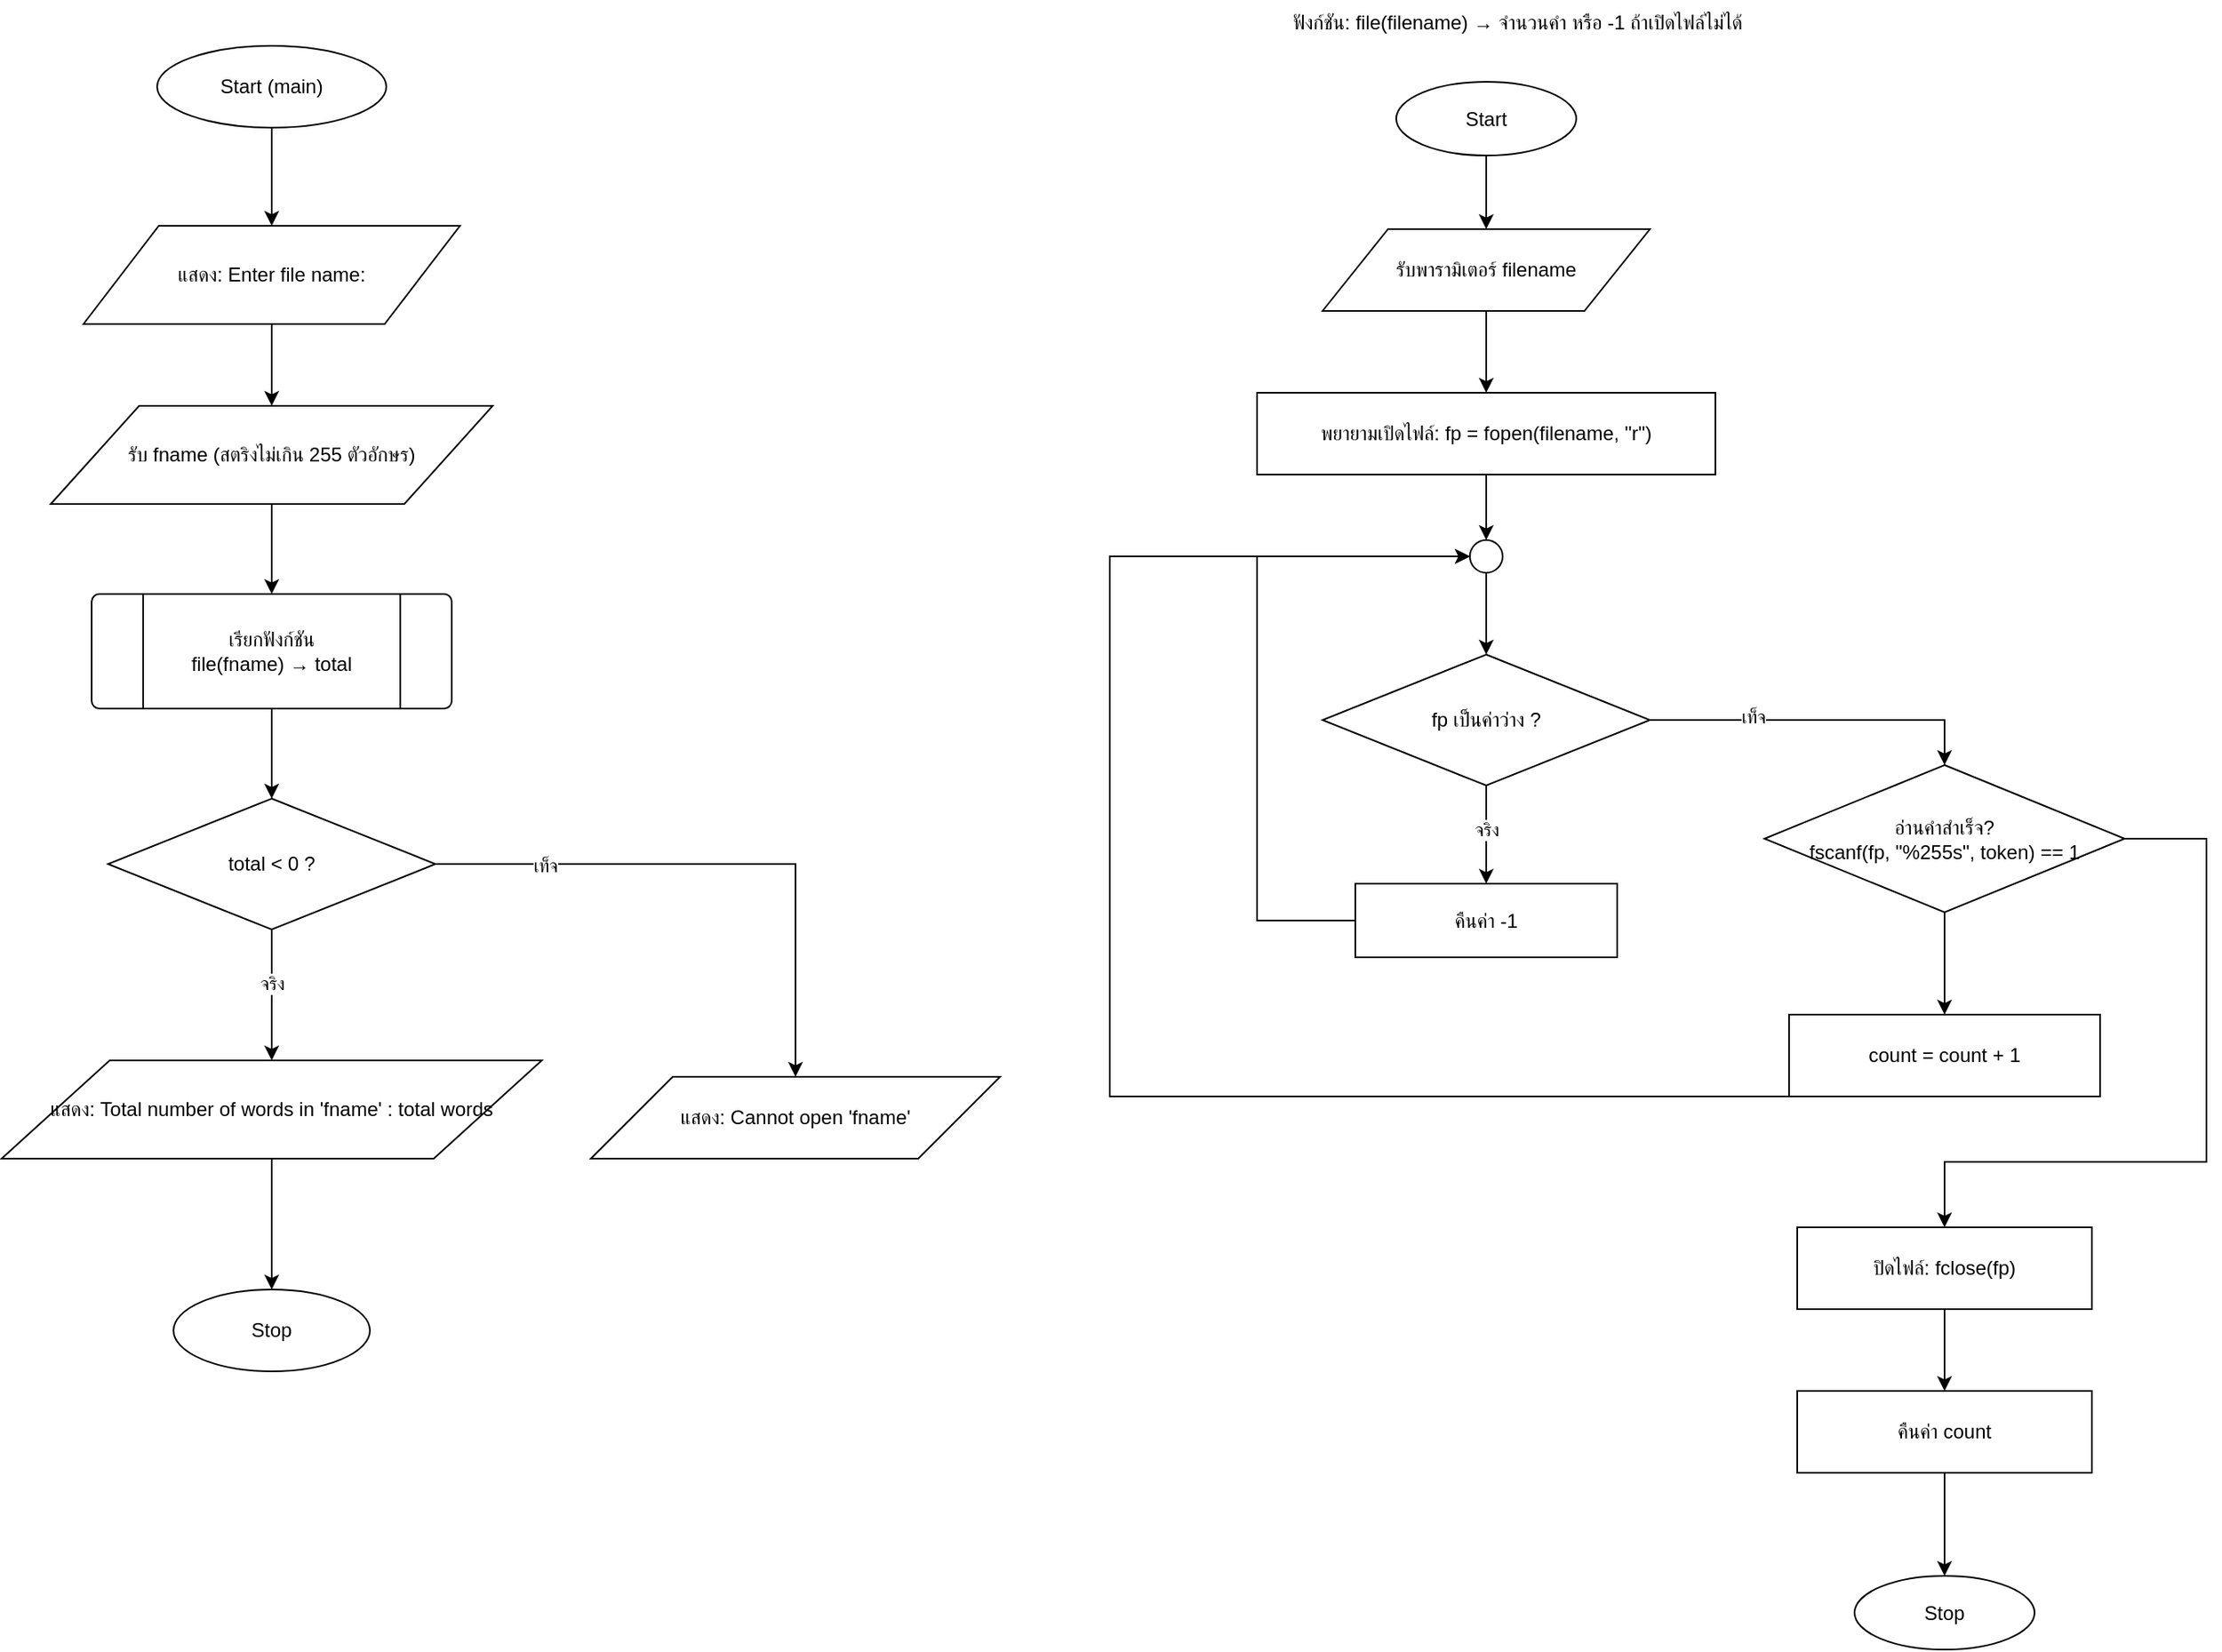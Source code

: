 <mxfile version="28.2.5">
  <diagram name="หน้า-1" id="MukuUHzkavWdLwYUhU_i">
    <mxGraphModel grid="1" page="1" gridSize="10" guides="1" tooltips="1" connect="1" arrows="1" fold="1" pageScale="1" pageWidth="827" pageHeight="1169" math="0" shadow="0">
      <root>
        <mxCell id="0" />
        <mxCell id="1" parent="0" />
        <mxCell id="BYfH4IzAzF9yDnXjIG6W-1" value="" style="edgeStyle=orthogonalEdgeStyle;rounded=0;orthogonalLoop=1;jettySize=auto;html=1;" edge="1" parent="1" source="BYfH4IzAzF9yDnXjIG6W-2" target="BYfH4IzAzF9yDnXjIG6W-4">
          <mxGeometry relative="1" as="geometry" />
        </mxCell>
        <mxCell id="BYfH4IzAzF9yDnXjIG6W-2" value="Start (main)" style="ellipse;whiteSpace=wrap;html=1;" vertex="1" parent="1">
          <mxGeometry x="245" y="128" width="140" height="50" as="geometry" />
        </mxCell>
        <mxCell id="BYfH4IzAzF9yDnXjIG6W-3" value="" style="edgeStyle=orthogonalEdgeStyle;rounded=0;orthogonalLoop=1;jettySize=auto;html=1;" edge="1" parent="1" source="BYfH4IzAzF9yDnXjIG6W-4" target="BYfH4IzAzF9yDnXjIG6W-6">
          <mxGeometry relative="1" as="geometry" />
        </mxCell>
        <mxCell id="BYfH4IzAzF9yDnXjIG6W-4" value="แสดง: Enter file name:" style="shape=parallelogram;perimeter=parallelogramPerimeter;whiteSpace=wrap;html=1;" vertex="1" parent="1">
          <mxGeometry x="200" y="238" width="230" height="60" as="geometry" />
        </mxCell>
        <mxCell id="BYfH4IzAzF9yDnXjIG6W-5" value="" style="edgeStyle=orthogonalEdgeStyle;rounded=0;orthogonalLoop=1;jettySize=auto;html=1;" edge="1" parent="1" source="BYfH4IzAzF9yDnXjIG6W-6" target="BYfH4IzAzF9yDnXjIG6W-8">
          <mxGeometry relative="1" as="geometry" />
        </mxCell>
        <mxCell id="BYfH4IzAzF9yDnXjIG6W-6" value="รับ fname (สตริงไม่เกิน 255 ตัวอักษร)" style="shape=parallelogram;perimeter=parallelogramPerimeter;whiteSpace=wrap;html=1;" vertex="1" parent="1">
          <mxGeometry x="180" y="348" width="270" height="60" as="geometry" />
        </mxCell>
        <mxCell id="BYfH4IzAzF9yDnXjIG6W-7" value="" style="edgeStyle=orthogonalEdgeStyle;rounded=0;orthogonalLoop=1;jettySize=auto;html=1;" edge="1" parent="1" source="BYfH4IzAzF9yDnXjIG6W-8" target="BYfH4IzAzF9yDnXjIG6W-11">
          <mxGeometry relative="1" as="geometry" />
        </mxCell>
        <mxCell id="BYfH4IzAzF9yDnXjIG6W-8" value="เรียกฟังก์ชัน&#xa;file(fname) → total" style="shape=mxgraph.flowchart.predefined_process;whiteSpace=wrap;html=1;" vertex="1" parent="1">
          <mxGeometry x="205" y="463" width="220" height="70" as="geometry" />
        </mxCell>
        <mxCell id="BYfH4IzAzF9yDnXjIG6W-9" value="" style="edgeStyle=orthogonalEdgeStyle;rounded=0;orthogonalLoop=1;jettySize=auto;html=1;" edge="1" parent="1" source="BYfH4IzAzF9yDnXjIG6W-11" target="BYfH4IzAzF9yDnXjIG6W-14">
          <mxGeometry relative="1" as="geometry" />
        </mxCell>
        <mxCell id="BYfH4IzAzF9yDnXjIG6W-48" value="จริง" style="edgeLabel;html=1;align=center;verticalAlign=middle;resizable=0;points=[];" vertex="1" connectable="0" parent="BYfH4IzAzF9yDnXjIG6W-9">
          <mxGeometry x="-0.19" relative="1" as="geometry">
            <mxPoint as="offset" />
          </mxGeometry>
        </mxCell>
        <mxCell id="BYfH4IzAzF9yDnXjIG6W-10" style="edgeStyle=orthogonalEdgeStyle;rounded=0;orthogonalLoop=1;jettySize=auto;html=1;entryX=0.5;entryY=0;entryDx=0;entryDy=0;" edge="1" parent="1" source="BYfH4IzAzF9yDnXjIG6W-11" target="BYfH4IzAzF9yDnXjIG6W-12">
          <mxGeometry relative="1" as="geometry" />
        </mxCell>
        <mxCell id="BYfH4IzAzF9yDnXjIG6W-49" value="เท็จ" style="edgeLabel;html=1;align=center;verticalAlign=middle;resizable=0;points=[];" vertex="1" connectable="0" parent="BYfH4IzAzF9yDnXjIG6W-10">
          <mxGeometry x="-0.616" y="-1" relative="1" as="geometry">
            <mxPoint as="offset" />
          </mxGeometry>
        </mxCell>
        <mxCell id="BYfH4IzAzF9yDnXjIG6W-11" value="total &lt; 0 ?" style="rhombus;whiteSpace=wrap;html=1;" vertex="1" parent="1">
          <mxGeometry x="215" y="588" width="200" height="80" as="geometry" />
        </mxCell>
        <mxCell id="BYfH4IzAzF9yDnXjIG6W-12" value="แสดง: Cannot open &#39;fname&#39;" style="shape=parallelogram;perimeter=parallelogramPerimeter;whiteSpace=wrap;html=1;" vertex="1" parent="1">
          <mxGeometry x="510" y="758" width="250" height="50" as="geometry" />
        </mxCell>
        <mxCell id="BYfH4IzAzF9yDnXjIG6W-13" value="" style="edgeStyle=orthogonalEdgeStyle;rounded=0;orthogonalLoop=1;jettySize=auto;html=1;" edge="1" parent="1" source="BYfH4IzAzF9yDnXjIG6W-14" target="BYfH4IzAzF9yDnXjIG6W-15">
          <mxGeometry relative="1" as="geometry" />
        </mxCell>
        <mxCell id="BYfH4IzAzF9yDnXjIG6W-14" value="แสดง: Total number of words in &#39;fname&#39; : total words" style="shape=parallelogram;perimeter=parallelogramPerimeter;whiteSpace=wrap;html=1;" vertex="1" parent="1">
          <mxGeometry x="150" y="748" width="330" height="60" as="geometry" />
        </mxCell>
        <mxCell id="BYfH4IzAzF9yDnXjIG6W-15" value="Stop" style="ellipse;whiteSpace=wrap;html=1;" vertex="1" parent="1">
          <mxGeometry x="255" y="888" width="120" height="50" as="geometry" />
        </mxCell>
        <mxCell id="BYfH4IzAzF9yDnXjIG6W-16" value="ฟังก์ชัน: file(filename) → จำนวนคำ หรือ -1 ถ้าเปิดไฟล์ไม่ได้" style="text;whiteSpace=wrap;html=1;align=left;" vertex="1" parent="1">
          <mxGeometry x="937" y="100" width="520" height="28" as="geometry" />
        </mxCell>
        <mxCell id="BYfH4IzAzF9yDnXjIG6W-17" value="" style="edgeStyle=orthogonalEdgeStyle;rounded=0;orthogonalLoop=1;jettySize=auto;html=1;" edge="1" parent="1" source="BYfH4IzAzF9yDnXjIG6W-18" target="BYfH4IzAzF9yDnXjIG6W-20">
          <mxGeometry relative="1" as="geometry" />
        </mxCell>
        <mxCell id="BYfH4IzAzF9yDnXjIG6W-18" value="Start" style="ellipse;whiteSpace=wrap;html=1;" vertex="1" parent="1">
          <mxGeometry x="1002" y="150" width="110" height="45" as="geometry" />
        </mxCell>
        <mxCell id="BYfH4IzAzF9yDnXjIG6W-19" value="" style="edgeStyle=orthogonalEdgeStyle;rounded=0;orthogonalLoop=1;jettySize=auto;html=1;" edge="1" parent="1" source="BYfH4IzAzF9yDnXjIG6W-20" target="BYfH4IzAzF9yDnXjIG6W-22">
          <mxGeometry relative="1" as="geometry" />
        </mxCell>
        <mxCell id="BYfH4IzAzF9yDnXjIG6W-20" value="รับพารามิเตอร์ filename" style="shape=parallelogram;perimeter=parallelogramPerimeter;whiteSpace=wrap;html=1;" vertex="1" parent="1">
          <mxGeometry x="957" y="240" width="200" height="50" as="geometry" />
        </mxCell>
        <mxCell id="BYfH4IzAzF9yDnXjIG6W-21" value="" style="edgeStyle=orthogonalEdgeStyle;rounded=0;orthogonalLoop=1;jettySize=auto;html=1;" edge="1" parent="1" source="BYfH4IzAzF9yDnXjIG6W-45" target="BYfH4IzAzF9yDnXjIG6W-23">
          <mxGeometry relative="1" as="geometry" />
        </mxCell>
        <mxCell id="BYfH4IzAzF9yDnXjIG6W-22" value="พยายามเปิดไฟล์: fp = fopen(filename, &quot;r&quot;)" style="whiteSpace=wrap;html=1;" vertex="1" parent="1">
          <mxGeometry x="917" y="340" width="280" height="50" as="geometry" />
        </mxCell>
        <mxCell id="BYfH4IzAzF9yDnXjIG6W-32" value="" style="edgeStyle=orthogonalEdgeStyle;rounded=0;orthogonalLoop=1;jettySize=auto;html=1;" edge="1" parent="1" source="BYfH4IzAzF9yDnXjIG6W-23" target="BYfH4IzAzF9yDnXjIG6W-24">
          <mxGeometry relative="1" as="geometry" />
        </mxCell>
        <mxCell id="BYfH4IzAzF9yDnXjIG6W-50" value="จริง" style="edgeLabel;html=1;align=center;verticalAlign=middle;resizable=0;points=[];" vertex="1" connectable="0" parent="BYfH4IzAzF9yDnXjIG6W-32">
          <mxGeometry x="-0.112" relative="1" as="geometry">
            <mxPoint as="offset" />
          </mxGeometry>
        </mxCell>
        <mxCell id="BYfH4IzAzF9yDnXjIG6W-33" style="edgeStyle=orthogonalEdgeStyle;rounded=0;orthogonalLoop=1;jettySize=auto;html=1;entryX=0.5;entryY=0;entryDx=0;entryDy=0;" edge="1" parent="1" source="BYfH4IzAzF9yDnXjIG6W-23" target="BYfH4IzAzF9yDnXjIG6W-27">
          <mxGeometry relative="1" as="geometry" />
        </mxCell>
        <mxCell id="BYfH4IzAzF9yDnXjIG6W-51" value="เท็จ" style="edgeLabel;html=1;align=center;verticalAlign=middle;resizable=0;points=[];" vertex="1" connectable="0" parent="BYfH4IzAzF9yDnXjIG6W-33">
          <mxGeometry x="-0.396" y="2" relative="1" as="geometry">
            <mxPoint as="offset" />
          </mxGeometry>
        </mxCell>
        <mxCell id="BYfH4IzAzF9yDnXjIG6W-23" value="fp เป็นค่าว่าง ?" style="rhombus;whiteSpace=wrap;html=1;" vertex="1" parent="1">
          <mxGeometry x="957" y="500" width="200" height="80" as="geometry" />
        </mxCell>
        <mxCell id="BYfH4IzAzF9yDnXjIG6W-52" style="edgeStyle=orthogonalEdgeStyle;rounded=0;orthogonalLoop=1;jettySize=auto;html=1;entryX=0;entryY=0.5;entryDx=0;entryDy=0;" edge="1" parent="1" source="BYfH4IzAzF9yDnXjIG6W-24" target="BYfH4IzAzF9yDnXjIG6W-45">
          <mxGeometry relative="1" as="geometry">
            <mxPoint x="897" y="690" as="targetPoint" />
            <Array as="points">
              <mxPoint x="917" y="663" />
              <mxPoint x="917" y="440" />
            </Array>
          </mxGeometry>
        </mxCell>
        <mxCell id="BYfH4IzAzF9yDnXjIG6W-24" value="คืนค่า -1" style="whiteSpace=wrap;html=1;" vertex="1" parent="1">
          <mxGeometry x="977" y="640" width="160" height="45" as="geometry" />
        </mxCell>
        <mxCell id="BYfH4IzAzF9yDnXjIG6W-34" value="" style="edgeStyle=orthogonalEdgeStyle;rounded=0;orthogonalLoop=1;jettySize=auto;html=1;" edge="1" parent="1" source="BYfH4IzAzF9yDnXjIG6W-27" target="BYfH4IzAzF9yDnXjIG6W-28">
          <mxGeometry relative="1" as="geometry" />
        </mxCell>
        <mxCell id="BYfH4IzAzF9yDnXjIG6W-38" style="edgeStyle=orthogonalEdgeStyle;rounded=0;orthogonalLoop=1;jettySize=auto;html=1;entryX=0.5;entryY=0;entryDx=0;entryDy=0;" edge="1" parent="1" target="BYfH4IzAzF9yDnXjIG6W-29">
          <mxGeometry relative="1" as="geometry">
            <mxPoint x="1337" y="810" as="targetPoint" />
            <mxPoint x="1436.958" y="612.517" as="sourcePoint" />
            <Array as="points">
              <mxPoint x="1497" y="613" />
              <mxPoint x="1497" y="810" />
              <mxPoint x="1337" y="810" />
            </Array>
          </mxGeometry>
        </mxCell>
        <mxCell id="BYfH4IzAzF9yDnXjIG6W-27" value="อ่านคำสำเร็จ?&#xa;fscanf(fp, &quot;%255s&quot;, token) == 1" style="rhombus;whiteSpace=wrap;html=1;" vertex="1" parent="1">
          <mxGeometry x="1227" y="567.5" width="220" height="90" as="geometry" />
        </mxCell>
        <mxCell id="BYfH4IzAzF9yDnXjIG6W-53" style="edgeStyle=orthogonalEdgeStyle;rounded=0;orthogonalLoop=1;jettySize=auto;html=1;entryX=0;entryY=0.5;entryDx=0;entryDy=0;" edge="1" parent="1" source="BYfH4IzAzF9yDnXjIG6W-28" target="BYfH4IzAzF9yDnXjIG6W-45">
          <mxGeometry relative="1" as="geometry">
            <Array as="points">
              <mxPoint x="827" y="770" />
              <mxPoint x="827" y="440" />
            </Array>
          </mxGeometry>
        </mxCell>
        <mxCell id="BYfH4IzAzF9yDnXjIG6W-28" value="count = count + 1" style="whiteSpace=wrap;html=1;" vertex="1" parent="1">
          <mxGeometry x="1242" y="720" width="190" height="50" as="geometry" />
        </mxCell>
        <mxCell id="BYfH4IzAzF9yDnXjIG6W-36" value="" style="edgeStyle=orthogonalEdgeStyle;rounded=0;orthogonalLoop=1;jettySize=auto;html=1;" edge="1" parent="1" source="BYfH4IzAzF9yDnXjIG6W-29" target="BYfH4IzAzF9yDnXjIG6W-30">
          <mxGeometry relative="1" as="geometry" />
        </mxCell>
        <mxCell id="BYfH4IzAzF9yDnXjIG6W-29" value="ปิดไฟล์: fclose(fp)" style="whiteSpace=wrap;html=1;" vertex="1" parent="1">
          <mxGeometry x="1247" y="850" width="180" height="50" as="geometry" />
        </mxCell>
        <mxCell id="BYfH4IzAzF9yDnXjIG6W-37" value="" style="edgeStyle=orthogonalEdgeStyle;rounded=0;orthogonalLoop=1;jettySize=auto;html=1;" edge="1" parent="1" source="BYfH4IzAzF9yDnXjIG6W-30" target="BYfH4IzAzF9yDnXjIG6W-31">
          <mxGeometry relative="1" as="geometry" />
        </mxCell>
        <mxCell id="BYfH4IzAzF9yDnXjIG6W-30" value="คืนค่า count" style="whiteSpace=wrap;html=1;" vertex="1" parent="1">
          <mxGeometry x="1247" y="950" width="180" height="50" as="geometry" />
        </mxCell>
        <mxCell id="BYfH4IzAzF9yDnXjIG6W-31" value="Stop" style="ellipse;whiteSpace=wrap;html=1;" vertex="1" parent="1">
          <mxGeometry x="1282" y="1063" width="110" height="45" as="geometry" />
        </mxCell>
        <mxCell id="BYfH4IzAzF9yDnXjIG6W-46" value="" style="edgeStyle=orthogonalEdgeStyle;rounded=0;orthogonalLoop=1;jettySize=auto;html=1;" edge="1" parent="1" source="BYfH4IzAzF9yDnXjIG6W-22" target="BYfH4IzAzF9yDnXjIG6W-45">
          <mxGeometry relative="1" as="geometry">
            <mxPoint x="1057" y="390" as="sourcePoint" />
            <mxPoint x="1057" y="450" as="targetPoint" />
          </mxGeometry>
        </mxCell>
        <mxCell id="BYfH4IzAzF9yDnXjIG6W-45" value="" style="ellipse;whiteSpace=wrap;html=1;aspect=fixed;" vertex="1" parent="1">
          <mxGeometry x="1047" y="430" width="20" height="20" as="geometry" />
        </mxCell>
      </root>
    </mxGraphModel>
  </diagram>
</mxfile>
